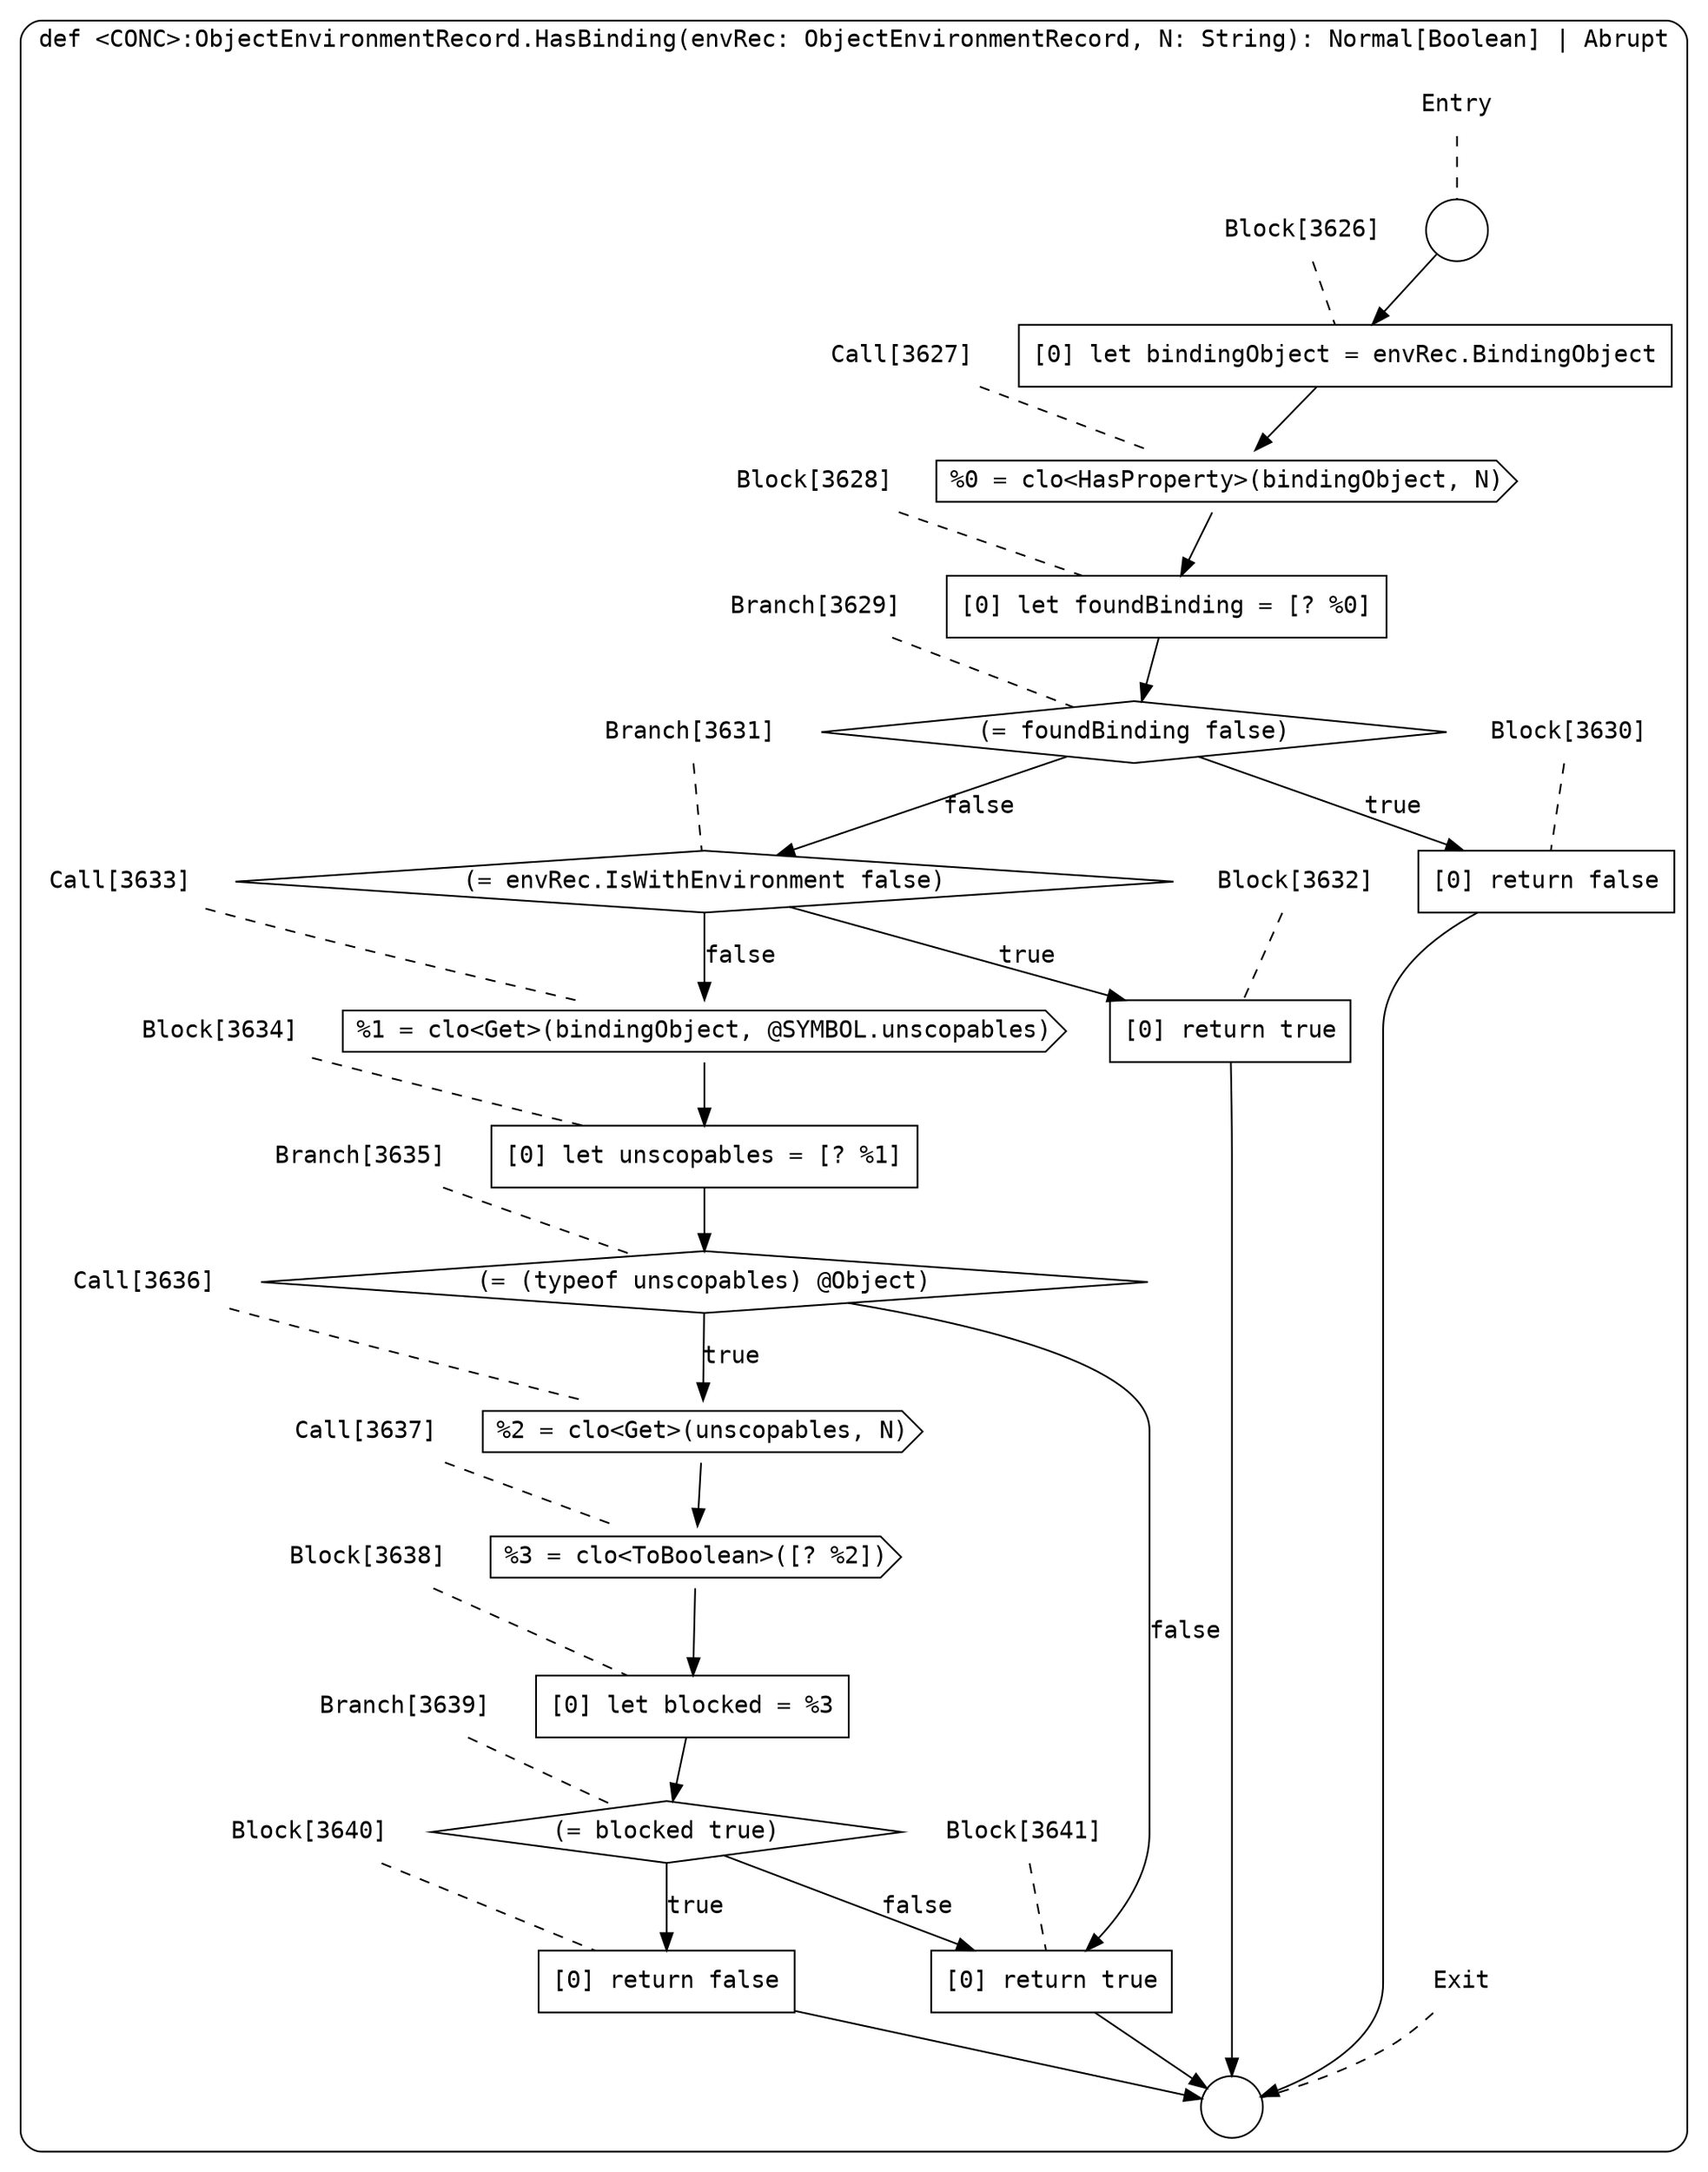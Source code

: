 digraph {
  graph [fontname = "Consolas"]
  node [fontname = "Consolas"]
  edge [fontname = "Consolas"]
  subgraph cluster984 {
    label = "def <CONC>:ObjectEnvironmentRecord.HasBinding(envRec: ObjectEnvironmentRecord, N: String): Normal[Boolean] | Abrupt"
    style = rounded
    cluster984_entry_name [shape=none, label=<<font color="black">Entry</font>>]
    cluster984_entry_name -> cluster984_entry [arrowhead=none, color="black", style=dashed]
    cluster984_entry [shape=circle label=" " color="black" fillcolor="white" style=filled]
    cluster984_entry -> node3626 [color="black"]
    cluster984_exit_name [shape=none, label=<<font color="black">Exit</font>>]
    cluster984_exit_name -> cluster984_exit [arrowhead=none, color="black", style=dashed]
    cluster984_exit [shape=circle label=" " color="black" fillcolor="white" style=filled]
    node3626_name [shape=none, label=<<font color="black">Block[3626]</font>>]
    node3626_name -> node3626 [arrowhead=none, color="black", style=dashed]
    node3626 [shape=box, label=<<font color="black">[0] let bindingObject = envRec.BindingObject<BR ALIGN="LEFT"/></font>> color="black" fillcolor="white", style=filled]
    node3626 -> node3627 [color="black"]
    node3627_name [shape=none, label=<<font color="black">Call[3627]</font>>]
    node3627_name -> node3627 [arrowhead=none, color="black", style=dashed]
    node3627 [shape=cds, label=<<font color="black">%0 = clo&lt;HasProperty&gt;(bindingObject, N)</font>> color="black" fillcolor="white", style=filled]
    node3627 -> node3628 [color="black"]
    node3628_name [shape=none, label=<<font color="black">Block[3628]</font>>]
    node3628_name -> node3628 [arrowhead=none, color="black", style=dashed]
    node3628 [shape=box, label=<<font color="black">[0] let foundBinding = [? %0]<BR ALIGN="LEFT"/></font>> color="black" fillcolor="white", style=filled]
    node3628 -> node3629 [color="black"]
    node3629_name [shape=none, label=<<font color="black">Branch[3629]</font>>]
    node3629_name -> node3629 [arrowhead=none, color="black", style=dashed]
    node3629 [shape=diamond, label=<<font color="black">(= foundBinding false)</font>> color="black" fillcolor="white", style=filled]
    node3629 -> node3630 [label=<<font color="black">true</font>> color="black"]
    node3629 -> node3631 [label=<<font color="black">false</font>> color="black"]
    node3630_name [shape=none, label=<<font color="black">Block[3630]</font>>]
    node3630_name -> node3630 [arrowhead=none, color="black", style=dashed]
    node3630 [shape=box, label=<<font color="black">[0] return false<BR ALIGN="LEFT"/></font>> color="black" fillcolor="white", style=filled]
    node3630 -> cluster984_exit [color="black"]
    node3631_name [shape=none, label=<<font color="black">Branch[3631]</font>>]
    node3631_name -> node3631 [arrowhead=none, color="black", style=dashed]
    node3631 [shape=diamond, label=<<font color="black">(= envRec.IsWithEnvironment false)</font>> color="black" fillcolor="white", style=filled]
    node3631 -> node3632 [label=<<font color="black">true</font>> color="black"]
    node3631 -> node3633 [label=<<font color="black">false</font>> color="black"]
    node3632_name [shape=none, label=<<font color="black">Block[3632]</font>>]
    node3632_name -> node3632 [arrowhead=none, color="black", style=dashed]
    node3632 [shape=box, label=<<font color="black">[0] return true<BR ALIGN="LEFT"/></font>> color="black" fillcolor="white", style=filled]
    node3632 -> cluster984_exit [color="black"]
    node3633_name [shape=none, label=<<font color="black">Call[3633]</font>>]
    node3633_name -> node3633 [arrowhead=none, color="black", style=dashed]
    node3633 [shape=cds, label=<<font color="black">%1 = clo&lt;Get&gt;(bindingObject, @SYMBOL.unscopables)</font>> color="black" fillcolor="white", style=filled]
    node3633 -> node3634 [color="black"]
    node3634_name [shape=none, label=<<font color="black">Block[3634]</font>>]
    node3634_name -> node3634 [arrowhead=none, color="black", style=dashed]
    node3634 [shape=box, label=<<font color="black">[0] let unscopables = [? %1]<BR ALIGN="LEFT"/></font>> color="black" fillcolor="white", style=filled]
    node3634 -> node3635 [color="black"]
    node3635_name [shape=none, label=<<font color="black">Branch[3635]</font>>]
    node3635_name -> node3635 [arrowhead=none, color="black", style=dashed]
    node3635 [shape=diamond, label=<<font color="black">(= (typeof unscopables) @Object)</font>> color="black" fillcolor="white", style=filled]
    node3635 -> node3636 [label=<<font color="black">true</font>> color="black"]
    node3635 -> node3641 [label=<<font color="black">false</font>> color="black"]
    node3636_name [shape=none, label=<<font color="black">Call[3636]</font>>]
    node3636_name -> node3636 [arrowhead=none, color="black", style=dashed]
    node3636 [shape=cds, label=<<font color="black">%2 = clo&lt;Get&gt;(unscopables, N)</font>> color="black" fillcolor="white", style=filled]
    node3636 -> node3637 [color="black"]
    node3641_name [shape=none, label=<<font color="black">Block[3641]</font>>]
    node3641_name -> node3641 [arrowhead=none, color="black", style=dashed]
    node3641 [shape=box, label=<<font color="black">[0] return true<BR ALIGN="LEFT"/></font>> color="black" fillcolor="white", style=filled]
    node3641 -> cluster984_exit [color="black"]
    node3637_name [shape=none, label=<<font color="black">Call[3637]</font>>]
    node3637_name -> node3637 [arrowhead=none, color="black", style=dashed]
    node3637 [shape=cds, label=<<font color="black">%3 = clo&lt;ToBoolean&gt;([? %2])</font>> color="black" fillcolor="white", style=filled]
    node3637 -> node3638 [color="black"]
    node3638_name [shape=none, label=<<font color="black">Block[3638]</font>>]
    node3638_name -> node3638 [arrowhead=none, color="black", style=dashed]
    node3638 [shape=box, label=<<font color="black">[0] let blocked = %3<BR ALIGN="LEFT"/></font>> color="black" fillcolor="white", style=filled]
    node3638 -> node3639 [color="black"]
    node3639_name [shape=none, label=<<font color="black">Branch[3639]</font>>]
    node3639_name -> node3639 [arrowhead=none, color="black", style=dashed]
    node3639 [shape=diamond, label=<<font color="black">(= blocked true)</font>> color="black" fillcolor="white", style=filled]
    node3639 -> node3640 [label=<<font color="black">true</font>> color="black"]
    node3639 -> node3641 [label=<<font color="black">false</font>> color="black"]
    node3640_name [shape=none, label=<<font color="black">Block[3640]</font>>]
    node3640_name -> node3640 [arrowhead=none, color="black", style=dashed]
    node3640 [shape=box, label=<<font color="black">[0] return false<BR ALIGN="LEFT"/></font>> color="black" fillcolor="white", style=filled]
    node3640 -> cluster984_exit [color="black"]
  }
}